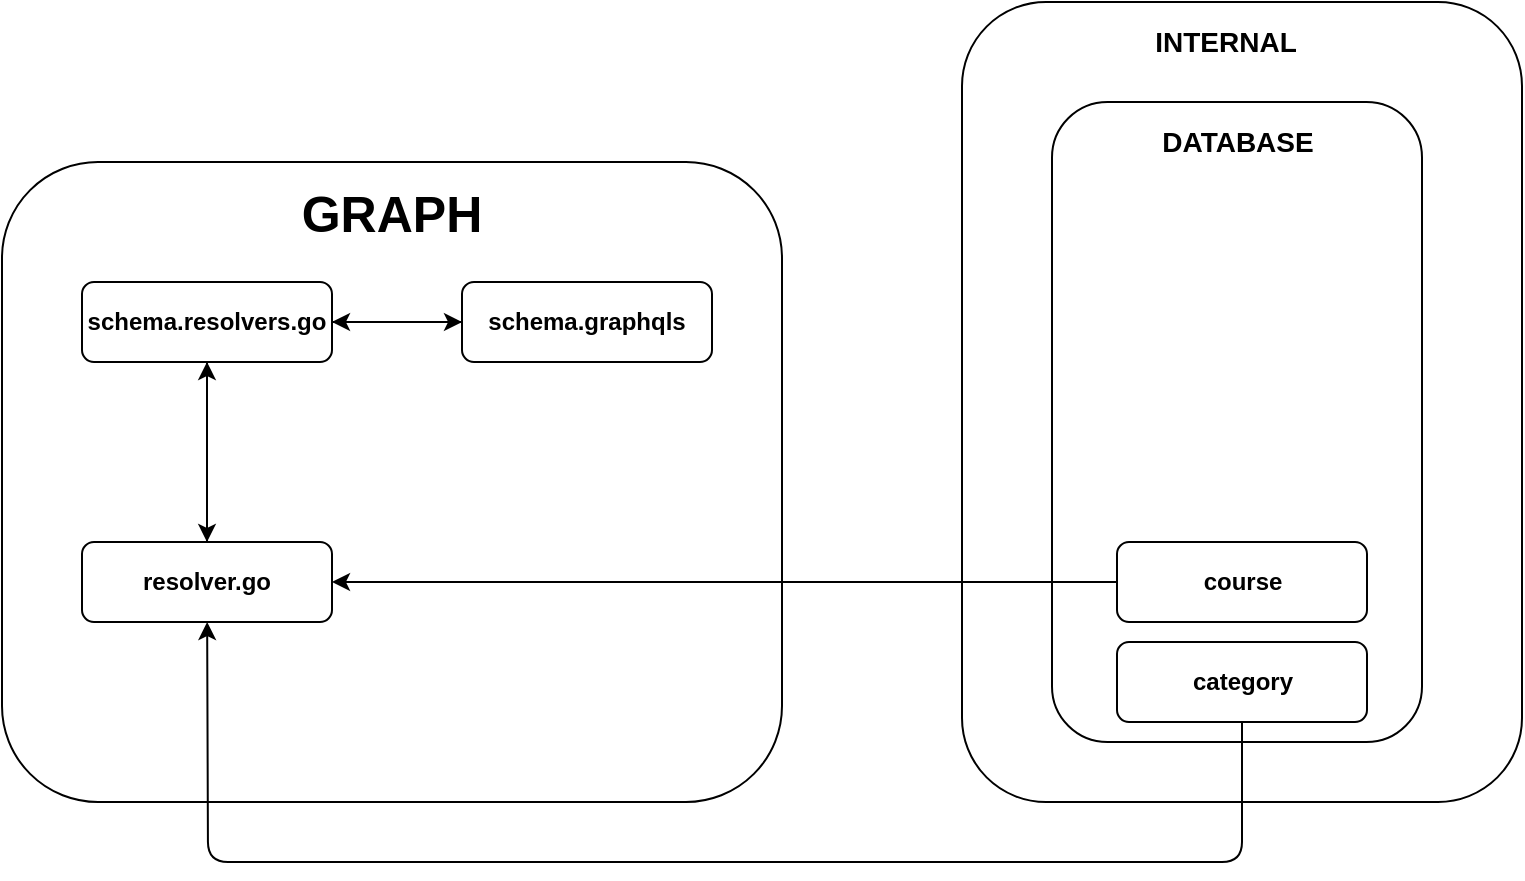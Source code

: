 <mxfile>
    <diagram id="zadQwNWR8v1wNr7fPfQf" name="Página-1">
        <mxGraphModel dx="1107" dy="773" grid="0" gridSize="10" guides="1" tooltips="1" connect="1" arrows="1" fold="1" page="1" pageScale="1" pageWidth="850" pageHeight="1100" background="none" math="0" shadow="0">
            <root>
                <mxCell id="0"/>
                <mxCell id="1" parent="0"/>
                <mxCell id="6" value="" style="rounded=1;whiteSpace=wrap;html=1;" vertex="1" parent="1">
                    <mxGeometry x="520" y="40" width="280" height="400" as="geometry"/>
                </mxCell>
                <mxCell id="7" value="" style="rounded=1;whiteSpace=wrap;html=1;" vertex="1" parent="1">
                    <mxGeometry x="565" y="90" width="185" height="320" as="geometry"/>
                </mxCell>
                <mxCell id="9" value="&lt;b&gt;INTERNAL&lt;/b&gt;" style="text;html=1;strokeColor=none;fillColor=none;align=center;verticalAlign=middle;whiteSpace=wrap;rounded=0;fontSize=14;" vertex="1" parent="1">
                    <mxGeometry x="596.62" y="50" width="110" height="20" as="geometry"/>
                </mxCell>
                <mxCell id="10" value="&lt;b&gt;DATABASE&lt;/b&gt;" style="text;html=1;strokeColor=none;fillColor=none;align=center;verticalAlign=middle;whiteSpace=wrap;rounded=0;fontSize=14;" vertex="1" parent="1">
                    <mxGeometry x="602.5" y="100" width="110" height="20" as="geometry"/>
                </mxCell>
                <mxCell id="11" value="" style="rounded=1;whiteSpace=wrap;html=1;" vertex="1" parent="1">
                    <mxGeometry x="40" y="120" width="390" height="320" as="geometry"/>
                </mxCell>
                <mxCell id="17" value="&lt;b style=&quot;font-size: 25px;&quot;&gt;GRAPH&lt;/b&gt;" style="text;html=1;strokeColor=none;fillColor=none;align=center;verticalAlign=middle;whiteSpace=wrap;rounded=0;fontSize=14;" vertex="1" parent="1">
                    <mxGeometry x="175" y="130" width="120" height="30" as="geometry"/>
                </mxCell>
                <mxCell id="33" style="edgeStyle=none;html=1;entryX=1;entryY=0.5;entryDx=0;entryDy=0;fontSize=14;" edge="1" parent="1" source="18" target="21">
                    <mxGeometry relative="1" as="geometry"/>
                </mxCell>
                <mxCell id="18" value="&lt;b&gt;schema.graphqls&lt;/b&gt;" style="rounded=1;whiteSpace=wrap;html=1;" vertex="1" parent="1">
                    <mxGeometry x="270" y="180" width="125" height="40" as="geometry"/>
                </mxCell>
                <mxCell id="30" style="edgeStyle=none;html=1;fontSize=14;" edge="1" parent="1" source="21" target="22">
                    <mxGeometry relative="1" as="geometry"/>
                </mxCell>
                <mxCell id="32" style="edgeStyle=none;html=1;fontSize=14;" edge="1" parent="1" source="21" target="18">
                    <mxGeometry relative="1" as="geometry"/>
                </mxCell>
                <mxCell id="21" value="&lt;b&gt;schema.resolvers.go&lt;/b&gt;" style="rounded=1;whiteSpace=wrap;html=1;" vertex="1" parent="1">
                    <mxGeometry x="80" y="180" width="125" height="40" as="geometry"/>
                </mxCell>
                <mxCell id="31" style="edgeStyle=none;html=1;entryX=0.5;entryY=1;entryDx=0;entryDy=0;fontSize=14;" edge="1" parent="1" source="22" target="21">
                    <mxGeometry relative="1" as="geometry"/>
                </mxCell>
                <mxCell id="22" value="&lt;b&gt;resolver.go&lt;/b&gt;" style="rounded=1;whiteSpace=wrap;html=1;" vertex="1" parent="1">
                    <mxGeometry x="80" y="310" width="125" height="40" as="geometry"/>
                </mxCell>
                <mxCell id="25" style="edgeStyle=none;html=1;entryX=1;entryY=0.5;entryDx=0;entryDy=0;fontSize=14;" edge="1" parent="1" source="24" target="22">
                    <mxGeometry relative="1" as="geometry"/>
                </mxCell>
                <mxCell id="24" value="&lt;b&gt;course&lt;/b&gt;" style="rounded=1;whiteSpace=wrap;html=1;" vertex="1" parent="1">
                    <mxGeometry x="597.5" y="310" width="125" height="40" as="geometry"/>
                </mxCell>
                <mxCell id="28" style="edgeStyle=none;html=1;fontSize=14;" edge="1" parent="1" source="27" target="22">
                    <mxGeometry relative="1" as="geometry">
                        <Array as="points">
                            <mxPoint x="660" y="470"/>
                            <mxPoint x="143" y="470"/>
                        </Array>
                    </mxGeometry>
                </mxCell>
                <mxCell id="27" value="&lt;b&gt;category&lt;/b&gt;" style="rounded=1;whiteSpace=wrap;html=1;" vertex="1" parent="1">
                    <mxGeometry x="597.5" y="360" width="125" height="40" as="geometry"/>
                </mxCell>
            </root>
        </mxGraphModel>
    </diagram>
</mxfile>